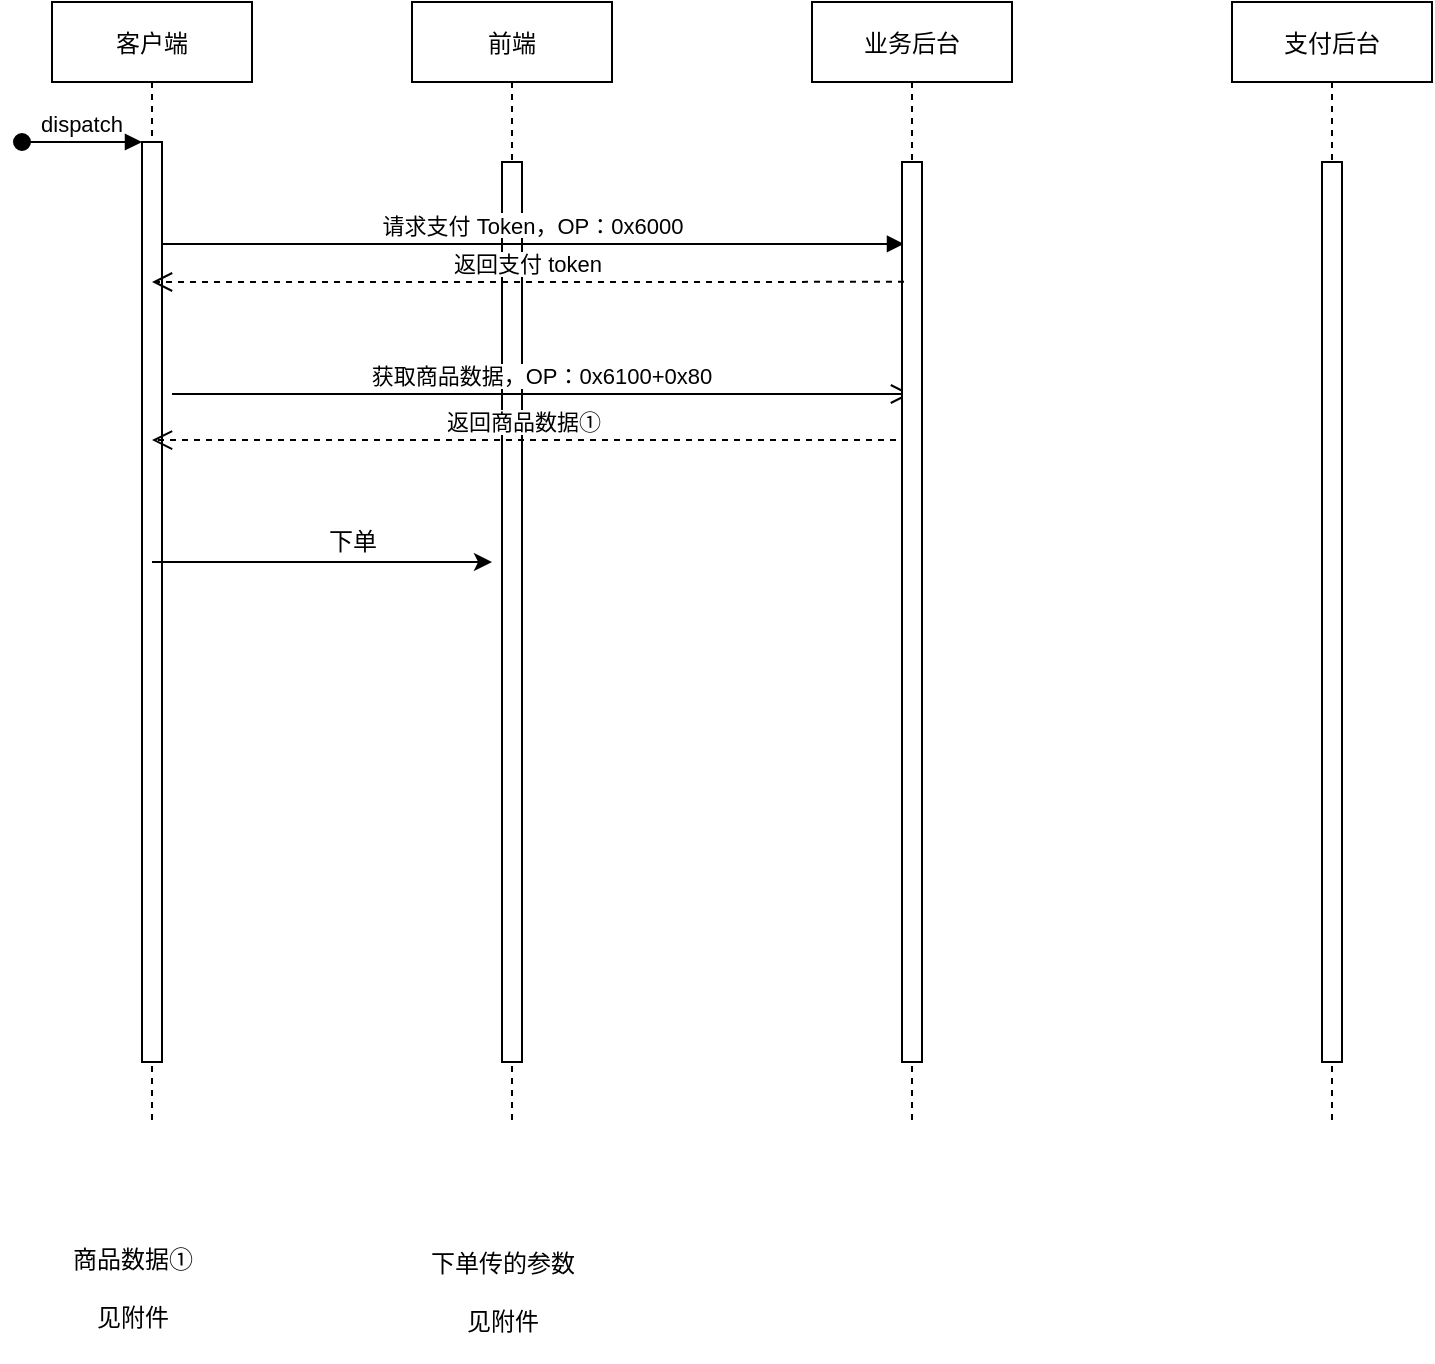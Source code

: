 <mxfile version="16.4.2" type="github">
  <diagram id="kgpKYQtTHZ0yAKxKKP6v" name="Page-1">
    <mxGraphModel dx="1426" dy="769" grid="1" gridSize="10" guides="1" tooltips="1" connect="1" arrows="1" fold="1" page="1" pageScale="1" pageWidth="850" pageHeight="1100" math="0" shadow="0">
      <root>
        <mxCell id="0" />
        <mxCell id="1" parent="0" />
        <mxCell id="3nuBFxr9cyL0pnOWT2aG-1" value="客户端" style="shape=umlLifeline;perimeter=lifelinePerimeter;container=1;collapsible=0;recursiveResize=0;rounded=0;shadow=0;strokeWidth=1;" parent="1" vertex="1">
          <mxGeometry x="120" y="80" width="100" height="560" as="geometry" />
        </mxCell>
        <mxCell id="3nuBFxr9cyL0pnOWT2aG-2" value="" style="points=[];perimeter=orthogonalPerimeter;rounded=0;shadow=0;strokeWidth=1;" parent="3nuBFxr9cyL0pnOWT2aG-1" vertex="1">
          <mxGeometry x="45" y="70" width="10" height="460" as="geometry" />
        </mxCell>
        <mxCell id="3nuBFxr9cyL0pnOWT2aG-3" value="dispatch" style="verticalAlign=bottom;startArrow=oval;endArrow=block;startSize=8;shadow=0;strokeWidth=1;" parent="3nuBFxr9cyL0pnOWT2aG-1" target="3nuBFxr9cyL0pnOWT2aG-2" edge="1">
          <mxGeometry relative="1" as="geometry">
            <mxPoint x="-15" y="70" as="sourcePoint" />
          </mxGeometry>
        </mxCell>
        <mxCell id="3nuBFxr9cyL0pnOWT2aG-5" value="前端" style="shape=umlLifeline;perimeter=lifelinePerimeter;container=1;collapsible=0;recursiveResize=0;rounded=0;shadow=0;strokeWidth=1;" parent="1" vertex="1">
          <mxGeometry x="300" y="80" width="100" height="560" as="geometry" />
        </mxCell>
        <mxCell id="3nuBFxr9cyL0pnOWT2aG-6" value="" style="points=[];perimeter=orthogonalPerimeter;rounded=0;shadow=0;strokeWidth=1;" parent="3nuBFxr9cyL0pnOWT2aG-5" vertex="1">
          <mxGeometry x="45" y="80" width="10" height="450" as="geometry" />
        </mxCell>
        <mxCell id="3nuBFxr9cyL0pnOWT2aG-7" value="返回商品数据①" style="verticalAlign=bottom;endArrow=open;dashed=1;endSize=8;shadow=0;strokeWidth=1;exitX=-0.3;exitY=0.309;exitDx=0;exitDy=0;exitPerimeter=0;" parent="1" source="F3vsK3HSF3C-_F29yyTA-2" target="3nuBFxr9cyL0pnOWT2aG-1" edge="1">
          <mxGeometry relative="1" as="geometry">
            <mxPoint x="275" y="236" as="targetPoint" />
          </mxGeometry>
        </mxCell>
        <mxCell id="3nuBFxr9cyL0pnOWT2aG-8" value="请求支付 Token，OP：0x6000" style="verticalAlign=bottom;endArrow=block;shadow=0;strokeWidth=1;entryX=0.1;entryY=0.091;entryDx=0;entryDy=0;entryPerimeter=0;" parent="1" source="3nuBFxr9cyL0pnOWT2aG-2" target="F3vsK3HSF3C-_F29yyTA-2" edge="1">
          <mxGeometry relative="1" as="geometry">
            <mxPoint x="275" y="160" as="sourcePoint" />
          </mxGeometry>
        </mxCell>
        <mxCell id="3nuBFxr9cyL0pnOWT2aG-10" value="获取商品数据，OP：0x6100+0x80" style="verticalAlign=bottom;endArrow=open;endSize=8;exitX=1;exitY=0.95;shadow=0;strokeWidth=1;" parent="1" target="F3vsK3HSF3C-_F29yyTA-1" edge="1">
          <mxGeometry relative="1" as="geometry">
            <mxPoint x="240" y="257" as="targetPoint" />
            <mxPoint x="180" y="276" as="sourcePoint" />
          </mxGeometry>
        </mxCell>
        <mxCell id="F3vsK3HSF3C-_F29yyTA-1" value="业务后台" style="shape=umlLifeline;perimeter=lifelinePerimeter;container=1;collapsible=0;recursiveResize=0;rounded=0;shadow=0;strokeWidth=1;" vertex="1" parent="1">
          <mxGeometry x="500" y="80" width="100" height="560" as="geometry" />
        </mxCell>
        <mxCell id="F3vsK3HSF3C-_F29yyTA-2" value="" style="points=[];perimeter=orthogonalPerimeter;rounded=0;shadow=0;strokeWidth=1;" vertex="1" parent="F3vsK3HSF3C-_F29yyTA-1">
          <mxGeometry x="45" y="80" width="10" height="450" as="geometry" />
        </mxCell>
        <mxCell id="F3vsK3HSF3C-_F29yyTA-3" value="支付后台" style="shape=umlLifeline;perimeter=lifelinePerimeter;container=1;collapsible=0;recursiveResize=0;rounded=0;shadow=0;strokeWidth=1;" vertex="1" parent="1">
          <mxGeometry x="710" y="80" width="100" height="560" as="geometry" />
        </mxCell>
        <mxCell id="F3vsK3HSF3C-_F29yyTA-4" value="" style="points=[];perimeter=orthogonalPerimeter;rounded=0;shadow=0;strokeWidth=1;" vertex="1" parent="F3vsK3HSF3C-_F29yyTA-3">
          <mxGeometry x="45" y="80" width="10" height="450" as="geometry" />
        </mxCell>
        <mxCell id="F3vsK3HSF3C-_F29yyTA-5" value="返回支付 token" style="verticalAlign=bottom;endArrow=open;dashed=1;endSize=8;shadow=0;strokeWidth=1;exitX=0.1;exitY=0.133;exitDx=0;exitDy=0;exitPerimeter=0;" edge="1" parent="1" source="F3vsK3HSF3C-_F29yyTA-2" target="3nuBFxr9cyL0pnOWT2aG-1">
          <mxGeometry relative="1" as="geometry">
            <mxPoint x="180" y="185" as="targetPoint" />
            <mxPoint x="540" y="220" as="sourcePoint" />
            <Array as="points">
              <mxPoint x="460" y="220" />
            </Array>
          </mxGeometry>
        </mxCell>
        <mxCell id="F3vsK3HSF3C-_F29yyTA-8" value="商品数据①&lt;br&gt;&lt;br&gt;见附件&lt;br&gt;&lt;br&gt;" style="text;html=1;align=center;verticalAlign=middle;resizable=0;points=[];autosize=1;strokeColor=none;fillColor=none;" vertex="1" parent="1">
          <mxGeometry x="120" y="700" width="80" height="60" as="geometry" />
        </mxCell>
        <mxCell id="F3vsK3HSF3C-_F29yyTA-9" value="" style="endArrow=classic;html=1;rounded=0;" edge="1" parent="1" source="3nuBFxr9cyL0pnOWT2aG-1">
          <mxGeometry width="50" height="50" relative="1" as="geometry">
            <mxPoint x="310" y="510" as="sourcePoint" />
            <mxPoint x="340" y="360" as="targetPoint" />
            <Array as="points">
              <mxPoint x="170" y="360" />
            </Array>
          </mxGeometry>
        </mxCell>
        <mxCell id="F3vsK3HSF3C-_F29yyTA-10" value="下单" style="text;html=1;align=center;verticalAlign=middle;resizable=0;points=[];autosize=1;strokeColor=none;fillColor=none;" vertex="1" parent="1">
          <mxGeometry x="250" y="340" width="40" height="20" as="geometry" />
        </mxCell>
        <mxCell id="F3vsK3HSF3C-_F29yyTA-11" value="下单传的参数&lt;br&gt;&lt;br&gt;见附件" style="text;html=1;align=center;verticalAlign=middle;resizable=0;points=[];autosize=1;strokeColor=none;fillColor=none;" vertex="1" parent="1">
          <mxGeometry x="300" y="700" width="90" height="50" as="geometry" />
        </mxCell>
      </root>
    </mxGraphModel>
  </diagram>
</mxfile>
